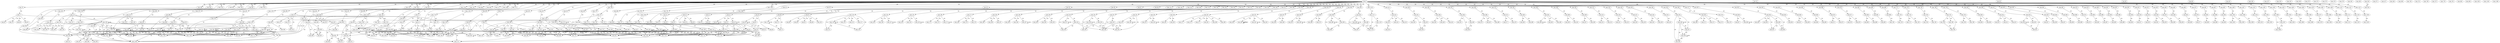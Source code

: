 digraph G {
  Line_0;
  Line_2;
  Line_3;
  Line_4;
  Line_7;
  Line_11;
  Line_12;
  Line_13;
  Line_14;
  Line_17;
  Line_19;
  Line_23;
  Line_24;
  Line_25;
  Line_25;
  Line_26;
  Line_30;
  Line_31;
  Line_32;
  Line_32;
  Line_33;
  Line_33;
  Line_34;
  Line_35;
  Line_36;
  Line_40;
  Line_41;
  Line_42;
  Line_42;
  Line_42;
  Line_42;
  Line_42;
  Line_43;
  Line_43;
  Line_43;
  Line_45;
  Line_46;
  Line_50;
  Line_51;
  Line_52;
  Line_53;
  Line_53;
  Line_54;
  Line_54;
  Line_58;
  Line_59;
  Line_60;
  Line_61;
  Line_62;
  Line_62;
  Line_63;
  Line_67;
  Line_68;
  Line_69;
  Line_70;
  Line_71;
  Line_71;
  Line_72;
  Line_76;
  Line_77;
  Line_78;
  Line_78;
  Line_78;
  Line_78;
  Line_79;
  Line_80;
  Line_80;
  Line_80;
  Line_80;
  Line_81;
  Line_82;
  Line_86;
  Line_87;
  Line_88;
  Line_89;
  Line_90;
  Line_91;
  Line_93;
  Line_98;
  Line_100;
  Line_105;
  Line_107;
  Line_115;
  Line_116;
  Line_117;
  Line_117;
  Line_118;
  Line_118;
  Line_119;
  Line_119;
  Line_120;
  Line_121;
  Line_121;
  Line_122;
  Line_126;
  Line_127;
  Line_128;
  Line_128;
  Line_129;
  Line_130;
  Line_130;
  Line_131;
  Line_132;
  Line_136;
  Line_137;
  Line_138;
  Line_138;
  Line_139;
  Line_139;
  Line_140;
  Line_144;
  Line_145;
  Line_146;
  Line_147;
  Line_147;
  Line_148;
  Line_152;
  Line_153;
  Line_154;
  Line_155;
  Line_155;
  Line_156;
  Line_160;
  Line_161;
  Line_162;
  Line_163;
  Line_164;
  Line_168;
  Line_169;
  Line_170;
  Line_171;
  Line_171;
  Line_172;
  Line_176;
  Line_177;
  Line_178;
  Line_179;
  Line_180;
  Line_184;
  Line_185;
  Line_186;
  Line_187;
  Line_188;
  Line_192;
  Line_193;
  Line_194;
  Line_197;
  Line_197;
  Line_198;
  Line_202;
  Line_203;
  Line_204;
  Line_205;
  Line_205;
  Line_206;
  Line_210;
  Line_211;
  Line_212;
  Line_212;
  Line_213;
  Line_213;
  Line_214;
  Line_214;
  Line_214;
  Line_215;
  Line_216;
  Line_217;
  Line_217;
  Line_218;
  Line_222;
  Line_223;
  Line_224;
  Line_224;
  Line_226;
  Line_227;
  Line_227;
  Line_231;
  Line_232;
  Line_233;
  Line_233;
  Line_235;
  Line_236;
  Line_236;
  Line_240;
  Line_241;
  Line_242;
  Line_242;
  Line_244;
  Line_245;
  Line_245;
  Line_249;
  Line_250;
  Line_251;
  Line_252;
  Line_253;
  Line_253;
  Line_257;
  Line_258;
  Line_259;
  Line_259;
  Line_259;
  Line_261;
  Line_262;
  Line_266;
  Line_267;
  Line_268;
  Line_269;
  Line_270;
  Line_271;
  Line_273;
  Line_274;
  Line_275;
  Line_277;
  Line_278;
  Line_279;
  Line_281;
  Line_282;
  Line_283;
  Line_287;
  Line_288;
  Line_289;
  Line_290;
  Line_291;
  Line_291;
  Line_292;
  Line_293;
  Line_297;
  Line_298;
  Line_299;
  Line_300;
  Line_301;
  Line_301;
  Line_302;
  Line_303;
  Line_307;
  Line_308;
  Line_309;
  Line_309;
  Line_310;
  Line_312;
  Line_316;
  Line_319;
  Line_322;
  Line_323;
  Line_327;
  Line_328;
  Line_329;
  Line_329;
  Line_330;
  Line_331;
  Line_332;
  Line_336;
  Line_337;
  Line_338;
  Line_339;
  Line_339;
  Line_339;
  Line_341;
  Line_341;
  Line_342;
  Line_346;
  Line_347;
  Line_348;
  Line_349;
  Line_349;
  Line_353;
  Line_354;
  Line_355;
  Line_356;
  Line_356;
  Line_360;
  Line_361;
  Line_362;
  Line_363;
  Line_363;
  Line_367;
  Line_368;
  Line_369;
  Line_370;
  Line_371;
  Line_375;
  Line_376;
  Line_377;
  Line_378;
  Line_378;
  Line_382;
  Line_383;
  Line_384;
  Line_385;
  Line_386;
  Line_386;
  Line_386;
  Line_390;
  Line_391;
  Line_392;
  Line_393;
  Line_393;
  Line_397;
  Line_398;
  Line_399;
  Line_400;
  Line_400;
  Line_404;
  Line_405;
  Line_406;
  Line_407;
  Line_408;
  Line_408;
  Line_412;
  Line_413;
  Line_414;
  Line_414;
  Line_415;
  Line_417;
  Line_421;
  Line_422;
  Line_430;
  Line_431;
  Line_432;
  Line_433;
  Line_434;
  Line_434;
  Line_438;
  Line_439;
  Line_440;
  Line_441;
  Line_443;
  Line_447;
  Line_448;
  Line_449;
  Line_450;
  Line_451;
  Line_451;
  Line_455;
  Line_456;
  Line_457;
  Line_458;
  Line_458;
  Line_459;
  Line_460;
  Line_461;
  Line_465;
  Line_466;
  Line_467;
  Line_468;
  Line_470;
  Line_474;
  Line_475;
  Line_477;
  Line_478;
  Line_482;
  Line_483;
  Line_485;
  Line_486;
  Line_490;
  Line_491;
  Line_492;
  Line_493;
  Line_494;
  Line_494;
  Line_498;
  Line_499;
  Line_500;
  Line_501;
  Line_505;
  Line_506;
  Line_507;
  Line_508;
  Line_512;
  Line_513;
  Line_514;
  Line_515;
  Line_519;
  Line_520;
  Line_521;
  Line_522;
  Line_526;
  Line_527;
  Line_528;
  Line_529;
  Line_533;
  Line_534;
  Line_535;
  Line_536;
  Line_540;
  Line_541;
  Line_542;
  Line_542;
  Line_546;
  Line_547;
  Line_548;
  Line_549;
  Line_550;
  Line_554;
  Line_555;
  Line_556;
  Line_556;
  Line_557;
  Line_558;
  Line_560;
  Line_560;
  Line_564;
  Line_565;
  Line_566;
  Line_571;
  Line_572;
  Line_573;
  Line_577;
  Line_578;
  Line_579;
  Line_580;
  Line_584;
  Line_585;
  Line_586;
  Line_587;
  Line_588;
  Line_590;
  Line_597;
  Line_598;
  Line_599;
  Line_599;
  Line_600;
  Line_600;
  Line_601;
  Line_601;
  Line_602;
  Line_602;
  Line_606;
  Line_607;
  Line_608;
  Line_608;
  Line_609;
  Line_609;
  Line_610;
  Line_610;
  Line_611;
  Line_611;
  Line_612;
  Line_616;
  Line_617;
  Line_618;
  Line_619;
  Line_619;
  Line_620;
  Line_620;
  Line_621;
  Line_625;
  Line_626;
  Line_627;
  Line_628;
  Line_628;
  Line_628;
  Line_632;
  Line_633;
  Line_634;
  Line_635;
  Line_636;
  Line_637;
  Line_638;
  Line_638;
  Line_642;
  Line_643;
  Line_644;
  Line_644;
  Line_648;
  Line_649;
  Line_650;
  Line_650;
  Line_651;
  Line_655;
  Line_656;
  Line_657;
  Line_657;
  Line_658;
  Line_658;
  Line_662;
  Line_663;
  Line_664;
  Line_664;
  Line_664;
  Line_665;
  Line_669;
  Line_670;
  Line_671;
  Line_672;
  Line_676;
  Line_677;
  Line_678;
  Line_679;
  Line_683;
  Line_684;
  Line_685;
  Line_685;
  Line_685;
  Line_686;
  Line_686;
  Line_690;
  Line_691;
  Line_692;
  Line_692;
  Line_698;
  Line_699;
  Line_700;
  Line_700;
  Line_706;
  Line_707;
  Line_708;
  Line_708;
  Line_709;
  Line_713;
  Line_714;
  Line_715;
  Line_715;
  Line_716;
  Line_720;
  Line_721;
  Line_722;
  Line_722;
  Line_723;
  Line_727;
  Line_728;
  Line_729;
  Line_730;
  Line_731;
  Line_736;
  Line_737;
  Line_738;
  Line_739;
  Line_740;
  Line_741;
  Line_745;
  Line_746;
  Line_747;
  Line_748;
  Line_749;
  Line_750;
  Line_754;
  Line_755;
  Line_757;
  Line_758;
  Line_762;
  Line_763;
  Line_764;
  Line_765;
  Line_769;
  Line_770;
  Line_771;
  Line_771;
  Line_775;
  Line_776;
  Line_777;
  Line_778;
  Line_779;
  Line_781;
  Line_782;
  Line_786;
  Line_787;
  Line_788;
  Line_789;
  Line_789;
  Line_789;
  Line_790;
  Line_794;
  Line_795;
  Line_796;
  Line_796;
  Line_796;
  Line_798;
  Line_798;
  Line_802;
  Line_803;
  Line_804;
  Line_805;
  Line_809;
  Line_810;
  Line_811;
  Line_812;
  Line_813;
  Line_817;
  Line_818;
  Line_819;
  Line_820;
  Line_820;
  Line_821;
  Line_825;
  Line_826;
  Line_827;
  Line_828;
  Line_832;
  Line_833;
  Line_834;
  Line_835;
  Line_836;
  Line_837;
  Line_841;
  Line_842;
  Line_843;
  Line_845;
  Line_855;
  Line_856;
  Line_857;
  Line_861;
  Line_862;
  Line_863;
  Line_867;
  Line_868;
  Line_869;
  Line_869;
  Line_873;
  Line_874;
  Line_875;
  Line_879;
  Line_880;
  Line_881;
  Line_885;
  Line_886;
  Line_887;
  Line_891;
  Line_892;
  Line_893;
  Line_897;
  Line_898;
  Line_899;
  Line_903;
  Line_904;
  Line_905;
  Line_909;
  Line_910;
  Line_911;
  Line_915;
  Line_916;
  Line_917;
  Line_921;
  Line_922;
  Line_923;
  Line_928;
  Line_929;
  Line_930;
  Line_931;
  Line_932;
  Line_936;
  Line_937;
  Line_938;
  Line_942;
  Line_943;
  Line_944;
  Line_944;
  Line_944;
  Line_948;
  Line_949;
  Line_950;
  Line_954;
  Line_955;
  Line_956;
  Line_960;
  Line_961;
  Line_963;
  Line_967;
  Line_968;
  Line_969;
  Line_970;
  Line_971;
  Line_975;
  Line_976;
  Line_977;
  Line_981;
  Line_982;
  Line_983;
  Line_987;
  Line_988;
  Line_989;
  Line_993;
  Line_994;
  Line_995;
  Line_1000;
  Line_1001;
  Line_1002;
  Line_1003;
  Line_1007;
  Line_1008;
  Line_1009;
  Line_1013;
  Line_1014;
  Line_1015;
  Line_1019;
  Line_1020;
  Line_1021;
  Line_1021;
  Line_1022;
  Line_1024;
  Line_1025;
  Line_1028;
  Line_1033;
  Line_1034;
  Line_1035;
  Line_1039;
  Line_1040;
  Line_1041;
  Line_1045;
  Line_1046;
  Line_1047;
  Line_1048;
  Line_1052;
  Line_1053;
  Line_1054;
  Line_1058;
  Line_1059;
  Line_1060;
  Line_1064;
  Line_1065;
  Line_1066;
  Line_1070;
  Line_1071;
  Line_1072;
  Line_1076;
  Line_1077;
  Line_1078;
  Line_1082;
  Line_1083;
  Line_1084;
  Line_1088;
  Line_1089;
  Line_1090;
  Line_1091;
  Line_1095;
  Line_1096;
  Line_1097;
  Line_1103;
  Line_1104;
  Line_1105;
  Line_1106;
  Line_1110;
  Line_1111;
  Line_1112;
  Line_1116;
  Line_1117;
  Line_1118;
  Line_1119;
  Line_1123;
  Line_1124;
  Line_1125;
  Line_1125;
  Line_1127;
  Line_1131;
  Line_1132;
  Line_1133;
  Line_1137;
  Line_1138;
  Line_1139;
  Line_1140;
  Line_1144;
  Line_1145;
  Line_1146;
  Line_1147;
  Line_1148;
  Line_1153;
  Line_1154;
  Line_1155;
  Line_1155;
  Line_1156;
  Line_1157;
  Line_1158;
  Line_1159;
  Line_1163;
  Line_1164;
  Line_1165;
  Line_1166;
  Line_1167;
  Line_0 -> Line_2 [ label="CD" ];
  Line_2 -> Line_3 [ label="CD" ];
  Line_3 -> Line_4 [ label="CD" ];
  Line_3 -> Line_7 [ label="CD" ];
  Line_4 -> Line_7 [ label="FD" ];
  Line_0 -> Line_11 [ label="CD" ];
  Line_11 -> Line_12 [ label="CD" ];
  Line_12 -> Line_13 [ label="CD" ];
  Line_13 -> Line_14 [ label="CD" ];
  Line_13 -> Line_17 [ label="CD" ];
  Line_12 -> Line_19 [ label="CD" ];
  Line_0 -> Line_23 [ label="CD" ];
  Line_23 -> Line_24 [ label="CD" ];
  Line_24 -> Line_25 [ label="CD" ];
  Line_24 -> Line_26 [ label="CD" ];
  Line_0 -> Line_30 [ label="CD" ];
  Line_30 -> Line_31 [ label="CD" ];
  Line_31 -> Line_32 [ label="CD" ];
  Line_31 -> Line_33 [ label="CD" ];
  Line_31 -> Line_35 [ label="CD" ];
  Line_33 -> Line_35 [ label="FD" ];
  Line_31 -> Line_36 [ label="CD" ];
  Line_0 -> Line_40 [ label="CD" ];
  Line_40 -> Line_41 [ label="CD" ];
  Line_41 -> Line_42 [ label="CD" ];
  Line_42 -> Line_43 [ label="CD" ];
  Line_42 -> Line_45 [ label="CD" ];
  Line_41 -> Line_46 [ label="CD" ];
  Line_0 -> Line_50 [ label="CD" ];
  Line_50 -> Line_51 [ label="CD" ];
  Line_51 -> Line_52 [ label="CD" ];
  Line_51 -> Line_53 [ label="CD" ];
  Line_53 -> Line_53 [ label="CD" ];
  Line_51 -> Line_54 [ label="CD" ];
  Line_54 -> Line_54 [ label="CD" ];
  Line_0 -> Line_58 [ label="CD" ];
  Line_58 -> Line_59 [ label="CD" ];
  Line_59 -> Line_61 [ label="CD" ];
  Line_59 -> Line_62 [ label="CD" ];
  Line_62 -> Line_62 [ label="CD" ];
  Line_59 -> Line_63 [ label="CD" ];
  Line_62 -> Line_63 [ label="FD" ];
  Line_0 -> Line_67 [ label="CD" ];
  Line_67 -> Line_68 [ label="CD" ];
  Line_68 -> Line_70 [ label="CD" ];
  Line_68 -> Line_71 [ label="CD" ];
  Line_71 -> Line_71 [ label="CD" ];
  Line_68 -> Line_72 [ label="CD" ];
  Line_71 -> Line_72 [ label="FD" ];
  Line_0 -> Line_76 [ label="CD" ];
  Line_76 -> Line_77 [ label="CD" ];
  Line_77 -> Line_78 [ label="CD" ];
  Line_4 -> Line_78 [ label="FD" ];
  Line_4 -> Line_78 [ label="FD" ];
  Line_77 -> Line_79 [ label="CD" ];
  Line_77 -> Line_80 [ label="CD" ];
  Line_77 -> Line_81 [ label="CD" ];
  Line_77 -> Line_82 [ label="CD" ];
  Line_0 -> Line_86 [ label="CD" ];
  Line_86 -> Line_87 [ label="CD" ];
  Line_87 -> Line_88 [ label="CD" ];
  Line_87 -> Line_90 [ label="CD" ];
  Line_87 -> Line_91 [ label="CD" ];
  Line_87 -> Line_98 [ label="CD" ];
  Line_87 -> Line_105 [ label="CD" ];
  Line_0 -> Line_115 [ label="CD" ];
  Line_115 -> Line_116 [ label="CD" ];
  Line_116 -> Line_117 [ label="CD" ];
  Line_116 -> Line_118 [ label="CD" ];
  Line_118 -> Line_118 [ label="CD" ];
  Line_116 -> Line_119 [ label="CD" ];
  Line_116 -> Line_120 [ label="CD" ];
  Line_118 -> Line_120 [ label="FD" ];
  Line_116 -> Line_121 [ label="CD" ];
  Line_118 -> Line_121 [ label="FD" ];
  Line_116 -> Line_122 [ label="CD" ];
  Line_0 -> Line_126 [ label="CD" ];
  Line_126 -> Line_127 [ label="CD" ];
  Line_127 -> Line_128 [ label="CD" ];
  Line_127 -> Line_129 [ label="CD" ];
  Line_128 -> Line_129 [ label="FD" ];
  Line_127 -> Line_130 [ label="CD" ];
  Line_130 -> Line_130 [ label="CD" ];
  Line_127 -> Line_131 [ label="CD" ];
  Line_127 -> Line_132 [ label="CD" ];
  Line_4 -> Line_132 [ label="FD" ];
  Line_0 -> Line_136 [ label="CD" ];
  Line_136 -> Line_137 [ label="CD" ];
  Line_137 -> Line_138 [ label="CD" ];
  Line_137 -> Line_139 [ label="CD" ];
  Line_139 -> Line_139 [ label="FD" ];
  Line_130 -> Line_139 [ label="FD" ];
  Line_139 -> Line_139 [ label="CD" ];
  Line_137 -> Line_140 [ label="CD" ];
  Line_0 -> Line_144 [ label="CD" ];
  Line_144 -> Line_145 [ label="CD" ];
  Line_145 -> Line_146 [ label="CD" ];
  Line_145 -> Line_147 [ label="CD" ];
  Line_147 -> Line_147 [ label="CD" ];
  Line_145 -> Line_148 [ label="CD" ];
  Line_0 -> Line_152 [ label="CD" ];
  Line_152 -> Line_153 [ label="CD" ];
  Line_153 -> Line_154 [ label="CD" ];
  Line_153 -> Line_155 [ label="CD" ];
  Line_155 -> Line_155 [ label="CD" ];
  Line_153 -> Line_156 [ label="CD" ];
  Line_0 -> Line_160 [ label="CD" ];
  Line_160 -> Line_161 [ label="CD" ];
  Line_161 -> Line_162 [ label="CD" ];
  Line_128 -> Line_162 [ label="FD" ];
  Line_161 -> Line_163 [ label="CD" ];
  Line_128 -> Line_163 [ label="FD" ];
  Line_161 -> Line_164 [ label="CD" ];
  Line_128 -> Line_164 [ label="FD" ];
  Line_0 -> Line_168 [ label="CD" ];
  Line_168 -> Line_169 [ label="CD" ];
  Line_169 -> Line_170 [ label="CD" ];
  Line_169 -> Line_171 [ label="CD" ];
  Line_171 -> Line_171 [ label="CD" ];
  Line_169 -> Line_172 [ label="CD" ];
  Line_0 -> Line_176 [ label="CD" ];
  Line_176 -> Line_177 [ label="CD" ];
  Line_177 -> Line_178 [ label="CD" ];
  Line_177 -> Line_179 [ label="CD" ];
  Line_177 -> Line_180 [ label="CD" ];
  Line_0 -> Line_184 [ label="CD" ];
  Line_184 -> Line_185 [ label="CD" ];
  Line_185 -> Line_186 [ label="CD" ];
  Line_185 -> Line_187 [ label="CD" ];
  Line_185 -> Line_188 [ label="CD" ];
  Line_0 -> Line_192 [ label="CD" ];
  Line_192 -> Line_193 [ label="CD" ];
  Line_193 -> Line_194 [ label="CD" ];
  Line_193 -> Line_197 [ label="CD" ];
  Line_197 -> Line_197 [ label="CD" ];
  Line_193 -> Line_198 [ label="CD" ];
  Line_0 -> Line_202 [ label="CD" ];
  Line_202 -> Line_203 [ label="CD" ];
  Line_203 -> Line_204 [ label="CD" ];
  Line_203 -> Line_205 [ label="CD" ];
  Line_203 -> Line_206 [ label="CD" ];
  Line_0 -> Line_210 [ label="CD" ];
  Line_210 -> Line_211 [ label="CD" ];
  Line_211 -> Line_212 [ label="CD" ];
  Line_212 -> Line_212 [ label="CD" ];
  Line_211 -> Line_213 [ label="CD" ];
  Line_212 -> Line_213 [ label="FD" ];
  Line_211 -> Line_214 [ label="CD" ];
  Line_214 -> Line_214 [ label="CD" ];
  Line_211 -> Line_215 [ label="CD" ];
  Line_211 -> Line_216 [ label="CD" ];
  Line_215 -> Line_216 [ label="FD" ];
  Line_211 -> Line_217 [ label="CD" ];
  Line_0 -> Line_222 [ label="CD" ];
  Line_222 -> Line_223 [ label="CD" ];
  Line_223 -> Line_224 [ label="CD" ];
  Line_223 -> Line_226 [ label="CD" ];
  Line_224 -> Line_226 [ label="FD" ];
  Line_223 -> Line_227 [ label="CD" ];
  Line_227 -> Line_227 [ label="CD" ];
  Line_0 -> Line_231 [ label="CD" ];
  Line_231 -> Line_232 [ label="CD" ];
  Line_232 -> Line_233 [ label="CD" ];
  Line_232 -> Line_235 [ label="CD" ];
  Line_233 -> Line_235 [ label="FD" ];
  Line_232 -> Line_236 [ label="CD" ];
  Line_236 -> Line_236 [ label="CD" ];
  Line_0 -> Line_240 [ label="CD" ];
  Line_240 -> Line_241 [ label="CD" ];
  Line_241 -> Line_242 [ label="CD" ];
  Line_241 -> Line_244 [ label="CD" ];
  Line_242 -> Line_244 [ label="FD" ];
  Line_233 -> Line_244 [ label="FD" ];
  Line_224 -> Line_244 [ label="FD" ];
  Line_241 -> Line_245 [ label="CD" ];
  Line_245 -> Line_245 [ label="CD" ];
  Line_0 -> Line_249 [ label="CD" ];
  Line_249 -> Line_250 [ label="CD" ];
  Line_250 -> Line_251 [ label="CD" ];
  Line_250 -> Line_253 [ label="CD" ];
  Line_253 -> Line_253 [ label="CD" ];
  Line_0 -> Line_257 [ label="CD" ];
  Line_257 -> Line_258 [ label="CD" ];
  Line_258 -> Line_261 [ label="CD" ];
  Line_258 -> Line_262 [ label="CD" ];
  Line_0 -> Line_266 [ label="CD" ];
  Line_266 -> Line_267 [ label="CD" ];
  Line_267 -> Line_268 [ label="CD" ];
  Line_267 -> Line_269 [ label="CD" ];
  Line_267 -> Line_271 [ label="CD" ];
  Line_267 -> Line_273 [ label="CD" ];
  Line_267 -> Line_277 [ label="CD" ];
  Line_267 -> Line_281 [ label="CD" ];
  Line_0 -> Line_287 [ label="CD" ];
  Line_287 -> Line_288 [ label="CD" ];
  Line_288 -> Line_289 [ label="CD" ];
  Line_288 -> Line_290 [ label="CD" ];
  Line_289 -> Line_290 [ label="FD" ];
  Line_213 -> Line_290 [ label="FD" ];
  Line_4 -> Line_290 [ label="FD" ];
  Line_288 -> Line_291 [ label="CD" ];
  Line_291 -> Line_291 [ label="CD" ];
  Line_288 -> Line_292 [ label="CD" ];
  Line_288 -> Line_293 [ label="CD" ];
  Line_0 -> Line_297 [ label="CD" ];
  Line_297 -> Line_298 [ label="CD" ];
  Line_298 -> Line_299 [ label="CD" ];
  Line_298 -> Line_300 [ label="CD" ];
  Line_299 -> Line_300 [ label="FD" ];
  Line_298 -> Line_301 [ label="CD" ];
  Line_301 -> Line_301 [ label="CD" ];
  Line_298 -> Line_302 [ label="CD" ];
  Line_298 -> Line_303 [ label="CD" ];
  Line_0 -> Line_307 [ label="CD" ];
  Line_307 -> Line_308 [ label="CD" ];
  Line_308 -> Line_309 [ label="CD" ];
  Line_308 -> Line_310 [ label="CD" ];
  Line_214 -> Line_310 [ label="FD" ];
  Line_139 -> Line_310 [ label="FD" ];
  Line_130 -> Line_310 [ label="FD" ];
  Line_310 -> Line_312 [ label="CD" ];
  Line_316 -> Line_319 [ label="CD" ];
  Line_308 -> Line_322 [ label="CD" ];
  Line_308 -> Line_323 [ label="CD" ];
  Line_0 -> Line_327 [ label="CD" ];
  Line_327 -> Line_328 [ label="CD" ];
  Line_328 -> Line_329 [ label="CD" ];
  Line_329 -> Line_329 [ label="CD" ];
  Line_328 -> Line_330 [ label="CD" ];
  Line_328 -> Line_331 [ label="CD" ];
  Line_328 -> Line_332 [ label="CD" ];
  Line_0 -> Line_336 [ label="CD" ];
  Line_336 -> Line_337 [ label="CD" ];
  Line_337 -> Line_338 [ label="CD" ];
  Line_337 -> Line_339 [ label="CD" ];
  Line_339 -> Line_339 [ label="CD" ];
  Line_339 -> Line_339 [ label="CD" ];
  Line_337 -> Line_341 [ label="CD" ];
  Line_341 -> Line_341 [ label="CD" ];
  Line_337 -> Line_342 [ label="CD" ];
  Line_0 -> Line_346 [ label="CD" ];
  Line_346 -> Line_347 [ label="CD" ];
  Line_347 -> Line_348 [ label="CD" ];
  Line_347 -> Line_349 [ label="CD" ];
  Line_0 -> Line_353 [ label="CD" ];
  Line_353 -> Line_354 [ label="CD" ];
  Line_354 -> Line_355 [ label="CD" ];
  Line_354 -> Line_356 [ label="CD" ];
  Line_356 -> Line_356 [ label="CD" ];
  Line_0 -> Line_360 [ label="CD" ];
  Line_360 -> Line_361 [ label="CD" ];
  Line_361 -> Line_362 [ label="CD" ];
  Line_361 -> Line_363 [ label="CD" ];
  Line_363 -> Line_363 [ label="CD" ];
  Line_0 -> Line_367 [ label="CD" ];
  Line_367 -> Line_368 [ label="CD" ];
  Line_368 -> Line_369 [ label="CD" ];
  Line_368 -> Line_370 [ label="CD" ];
  Line_0 -> Line_375 [ label="CD" ];
  Line_375 -> Line_376 [ label="CD" ];
  Line_376 -> Line_377 [ label="CD" ];
  Line_376 -> Line_378 [ label="CD" ];
  Line_378 -> Line_378 [ label="CD" ];
  Line_0 -> Line_382 [ label="CD" ];
  Line_382 -> Line_383 [ label="CD" ];
  Line_383 -> Line_384 [ label="CD" ];
  Line_383 -> Line_385 [ label="CD" ];
  Line_384 -> Line_385 [ label="FD" ];
  Line_383 -> Line_386 [ label="CD" ];
  Line_386 -> Line_386 [ label="CD" ];
  Line_0 -> Line_390 [ label="CD" ];
  Line_390 -> Line_391 [ label="CD" ];
  Line_391 -> Line_392 [ label="CD" ];
  Line_391 -> Line_393 [ label="CD" ];
  Line_393 -> Line_393 [ label="CD" ];
  Line_0 -> Line_397 [ label="CD" ];
  Line_397 -> Line_398 [ label="CD" ];
  Line_398 -> Line_399 [ label="CD" ];
  Line_398 -> Line_400 [ label="CD" ];
  Line_400 -> Line_400 [ label="CD" ];
  Line_0 -> Line_404 [ label="CD" ];
  Line_404 -> Line_405 [ label="CD" ];
  Line_405 -> Line_406 [ label="CD" ];
  Line_405 -> Line_407 [ label="CD" ];
  Line_406 -> Line_407 [ label="FD" ];
  Line_405 -> Line_408 [ label="CD" ];
  Line_408 -> Line_408 [ label="CD" ];
  Line_0 -> Line_412 [ label="CD" ];
  Line_412 -> Line_413 [ label="CD" ];
  Line_413 -> Line_414 [ label="CD" ];
  Line_413 -> Line_415 [ label="CD" ];
  Line_413 -> Line_421 [ label="CD" ];
  Line_421 -> Line_422 [ label="CD" ];
  Line_0 -> Line_430 [ label="CD" ];
  Line_430 -> Line_431 [ label="CD" ];
  Line_431 -> Line_432 [ label="CD" ];
  Line_431 -> Line_433 [ label="CD" ];
  Line_432 -> Line_433 [ label="FD" ];
  Line_431 -> Line_434 [ label="CD" ];
  Line_0 -> Line_438 [ label="CD" ];
  Line_438 -> Line_439 [ label="CD" ];
  Line_439 -> Line_440 [ label="CD" ];
  Line_439 -> Line_441 [ label="CD" ];
  Line_439 -> Line_443 [ label="CD" ];
  Line_0 -> Line_447 [ label="CD" ];
  Line_447 -> Line_448 [ label="CD" ];
  Line_448 -> Line_449 [ label="CD" ];
  Line_448 -> Line_450 [ label="CD" ];
  Line_449 -> Line_450 [ label="FD" ];
  Line_448 -> Line_451 [ label="CD" ];
  Line_0 -> Line_455 [ label="CD" ];
  Line_455 -> Line_456 [ label="CD" ];
  Line_456 -> Line_457 [ label="CD" ];
  Line_456 -> Line_458 [ label="CD" ];
  Line_458 -> Line_458 [ label="CD" ];
  Line_456 -> Line_459 [ label="CD" ];
  Line_456 -> Line_460 [ label="CD" ];
  Line_458 -> Line_460 [ label="FD" ];
  Line_329 -> Line_460 [ label="FD" ];
  Line_299 -> Line_460 [ label="FD" ];
  Line_289 -> Line_460 [ label="FD" ];
  Line_213 -> Line_460 [ label="FD" ];
  Line_4 -> Line_460 [ label="FD" ];
  Line_456 -> Line_461 [ label="CD" ];
  Line_458 -> Line_461 [ label="FD" ];
  Line_329 -> Line_461 [ label="FD" ];
  Line_299 -> Line_461 [ label="FD" ];
  Line_289 -> Line_461 [ label="FD" ];
  Line_213 -> Line_461 [ label="FD" ];
  Line_4 -> Line_461 [ label="FD" ];
  Line_0 -> Line_465 [ label="CD" ];
  Line_465 -> Line_466 [ label="CD" ];
  Line_466 -> Line_467 [ label="CD" ];
  Line_466 -> Line_468 [ label="CD" ];
  Line_466 -> Line_470 [ label="CD" ];
  Line_0 -> Line_474 [ label="CD" ];
  Line_474 -> Line_475 [ label="CD" ];
  Line_475 -> Line_477 [ label="CD" ];
  Line_475 -> Line_478 [ label="CD" ];
  Line_0 -> Line_482 [ label="CD" ];
  Line_482 -> Line_483 [ label="CD" ];
  Line_483 -> Line_485 [ label="CD" ];
  Line_483 -> Line_486 [ label="CD" ];
  Line_0 -> Line_490 [ label="CD" ];
  Line_490 -> Line_491 [ label="CD" ];
  Line_491 -> Line_492 [ label="CD" ];
  Line_491 -> Line_493 [ label="CD" ];
  Line_491 -> Line_494 [ label="CD" ];
  Line_494 -> Line_494 [ label="CD" ];
  Line_0 -> Line_498 [ label="CD" ];
  Line_498 -> Line_499 [ label="CD" ];
  Line_499 -> Line_500 [ label="CD" ];
  Line_499 -> Line_501 [ label="CD" ];
  Line_0 -> Line_505 [ label="CD" ];
  Line_505 -> Line_506 [ label="CD" ];
  Line_506 -> Line_507 [ label="CD" ];
  Line_506 -> Line_508 [ label="CD" ];
  Line_0 -> Line_512 [ label="CD" ];
  Line_512 -> Line_513 [ label="CD" ];
  Line_513 -> Line_514 [ label="CD" ];
  Line_513 -> Line_515 [ label="CD" ];
  Line_0 -> Line_519 [ label="CD" ];
  Line_519 -> Line_520 [ label="CD" ];
  Line_520 -> Line_521 [ label="CD" ];
  Line_520 -> Line_522 [ label="CD" ];
  Line_0 -> Line_526 [ label="CD" ];
  Line_526 -> Line_527 [ label="CD" ];
  Line_527 -> Line_528 [ label="CD" ];
  Line_527 -> Line_529 [ label="CD" ];
  Line_0 -> Line_533 [ label="CD" ];
  Line_533 -> Line_534 [ label="CD" ];
  Line_534 -> Line_535 [ label="CD" ];
  Line_534 -> Line_536 [ label="CD" ];
  Line_0 -> Line_540 [ label="CD" ];
  Line_540 -> Line_541 [ label="CD" ];
  Line_541 -> Line_542 [ label="CD" ];
  Line_0 -> Line_546 [ label="CD" ];
  Line_546 -> Line_547 [ label="CD" ];
  Line_547 -> Line_549 [ label="CD" ];
  Line_242 -> Line_549 [ label="FD" ];
  Line_233 -> Line_549 [ label="FD" ];
  Line_224 -> Line_549 [ label="FD" ];
  Line_547 -> Line_550 [ label="CD" ];
  Line_0 -> Line_554 [ label="CD" ];
  Line_554 -> Line_555 [ label="CD" ];
  Line_555 -> Line_556 [ label="CD" ];
  Line_556 -> Line_556 [ label="CD" ];
  Line_555 -> Line_557 [ label="CD" ];
  Line_556 -> Line_557 [ label="FD" ];
  Line_557 -> Line_558 [ label="CD" ];
  Line_556 -> Line_558 [ label="FD" ];
  Line_558 -> Line_558 [ label="FD" ];
  Line_555 -> Line_560 [ label="CD" ];
  Line_556 -> Line_560 [ label="FD" ];
  Line_558 -> Line_560 [ label="FD" ];
  Line_0 -> Line_564 [ label="CD" ];
  Line_564 -> Line_565 [ label="CD" ];
  Line_565 -> Line_566 [ label="CD" ];
  Line_565 -> Line_571 [ label="CD" ];
  Line_565 -> Line_572 [ label="CD" ];
  Line_565 -> Line_573 [ label="CD" ];
  Line_0 -> Line_577 [ label="CD" ];
  Line_577 -> Line_578 [ label="CD" ];
  Line_578 -> Line_579 [ label="CD" ];
  Line_0 -> Line_584 [ label="CD" ];
  Line_584 -> Line_585 [ label="CD" ];
  Line_585 -> Line_586 [ label="CD" ];
  Line_400 -> Line_586 [ label="FD" ];
  Line_393 -> Line_586 [ label="FD" ];
  Line_378 -> Line_586 [ label="FD" ];
  Line_363 -> Line_586 [ label="FD" ];
  Line_214 -> Line_586 [ label="FD" ];
  Line_139 -> Line_586 [ label="FD" ];
  Line_130 -> Line_586 [ label="FD" ];
  Line_586 -> Line_587 [ label="CD" ];
  Line_586 -> Line_588 [ label="CD" ];
  Line_586 -> Line_590 [ label="CD" ];
  Line_0 -> Line_597 [ label="CD" ];
  Line_597 -> Line_598 [ label="CD" ];
  Line_598 -> Line_599 [ label="CD" ];
  Line_598 -> Line_600 [ label="CD" ];
  Line_600 -> Line_600 [ label="CD" ];
  Line_598 -> Line_601 [ label="CD" ];
  Line_600 -> Line_601 [ label="FD" ];
  Line_598 -> Line_602 [ label="CD" ];
  Line_601 -> Line_602 [ label="FD" ];
  Line_0 -> Line_606 [ label="CD" ];
  Line_606 -> Line_607 [ label="CD" ];
  Line_607 -> Line_608 [ label="CD" ];
  Line_607 -> Line_609 [ label="CD" ];
  Line_609 -> Line_609 [ label="CD" ];
  Line_607 -> Line_610 [ label="CD" ];
  Line_609 -> Line_610 [ label="FD" ];
  Line_607 -> Line_611 [ label="CD" ];
  Line_610 -> Line_611 [ label="FD" ];
  Line_607 -> Line_612 [ label="CD" ];
  Line_610 -> Line_612 [ label="FD" ];
  Line_601 -> Line_612 [ label="FD" ];
  Line_0 -> Line_616 [ label="CD" ];
  Line_616 -> Line_617 [ label="CD" ];
  Line_617 -> Line_618 [ label="CD" ];
  Line_617 -> Line_619 [ label="CD" ];
  Line_619 -> Line_619 [ label="CD" ];
  Line_617 -> Line_620 [ label="CD" ];
  Line_620 -> Line_620 [ label="CD" ];
  Line_619 -> Line_620 [ label="FD" ];
  Line_617 -> Line_621 [ label="CD" ];
  Line_619 -> Line_621 [ label="FD" ];
  Line_609 -> Line_621 [ label="FD" ];
  Line_600 -> Line_621 [ label="FD" ];
  Line_0 -> Line_625 [ label="CD" ];
  Line_625 -> Line_626 [ label="CD" ];
  Line_626 -> Line_627 [ label="CD" ];
  Line_626 -> Line_628 [ label="CD" ];
  Line_628 -> Line_628 [ label="CD" ];
  Line_0 -> Line_632 [ label="CD" ];
  Line_632 -> Line_633 [ label="CD" ];
  Line_633 -> Line_634 [ label="CD" ];
  Line_633 -> Line_635 [ label="CD" ];
  Line_633 -> Line_636 [ label="CD" ];
  Line_633 -> Line_637 [ label="CD" ];
  Line_636 -> Line_637 [ label="FD" ];
  Line_633 -> Line_638 [ label="CD" ];
  Line_636 -> Line_638 [ label="FD" ];
  Line_0 -> Line_642 [ label="CD" ];
  Line_642 -> Line_643 [ label="CD" ];
  Line_643 -> Line_644 [ label="CD" ];
  Line_0 -> Line_648 [ label="CD" ];
  Line_648 -> Line_649 [ label="CD" ];
  Line_649 -> Line_650 [ label="CD" ];
  Line_649 -> Line_651 [ label="CD" ];
  Line_650 -> Line_651 [ label="FD" ];
  Line_458 -> Line_651 [ label="FD" ];
  Line_329 -> Line_651 [ label="FD" ];
  Line_299 -> Line_651 [ label="FD" ];
  Line_289 -> Line_651 [ label="FD" ];
  Line_213 -> Line_651 [ label="FD" ];
  Line_4 -> Line_651 [ label="FD" ];
  Line_0 -> Line_655 [ label="CD" ];
  Line_655 -> Line_656 [ label="CD" ];
  Line_656 -> Line_657 [ label="CD" ];
  Line_656 -> Line_658 [ label="CD" ];
  Line_0 -> Line_662 [ label="CD" ];
  Line_662 -> Line_663 [ label="CD" ];
  Line_663 -> Line_664 [ label="CD" ];
  Line_663 -> Line_665 [ label="CD" ];
  Line_0 -> Line_669 [ label="CD" ];
  Line_669 -> Line_670 [ label="CD" ];
  Line_670 -> Line_671 [ label="CD" ];
  Line_670 -> Line_672 [ label="CD" ];
  Line_0 -> Line_676 [ label="CD" ];
  Line_676 -> Line_677 [ label="CD" ];
  Line_677 -> Line_678 [ label="CD" ];
  Line_677 -> Line_679 [ label="CD" ];
  Line_0 -> Line_683 [ label="CD" ];
  Line_683 -> Line_684 [ label="CD" ];
  Line_684 -> Line_685 [ label="CD" ];
  Line_684 -> Line_686 [ label="CD" ];
  Line_0 -> Line_690 [ label="CD" ];
  Line_690 -> Line_691 [ label="CD" ];
  Line_691 -> Line_692 [ label="CD" ];
  Line_0 -> Line_698 [ label="CD" ];
  Line_698 -> Line_699 [ label="CD" ];
  Line_699 -> Line_700 [ label="CD" ];
  Line_0 -> Line_706 [ label="CD" ];
  Line_706 -> Line_707 [ label="CD" ];
  Line_707 -> Line_708 [ label="CD" ];
  Line_707 -> Line_709 [ label="CD" ];
  Line_708 -> Line_709 [ label="FD" ];
  Line_650 -> Line_709 [ label="FD" ];
  Line_458 -> Line_709 [ label="FD" ];
  Line_329 -> Line_709 [ label="FD" ];
  Line_299 -> Line_709 [ label="FD" ];
  Line_289 -> Line_709 [ label="FD" ];
  Line_213 -> Line_709 [ label="FD" ];
  Line_4 -> Line_709 [ label="FD" ];
  Line_0 -> Line_713 [ label="CD" ];
  Line_713 -> Line_714 [ label="CD" ];
  Line_714 -> Line_715 [ label="CD" ];
  Line_714 -> Line_716 [ label="CD" ];
  Line_619 -> Line_716 [ label="FD" ];
  Line_609 -> Line_716 [ label="FD" ];
  Line_600 -> Line_716 [ label="FD" ];
  Line_715 -> Line_716 [ label="FD" ];
  Line_708 -> Line_716 [ label="FD" ];
  Line_650 -> Line_716 [ label="FD" ];
  Line_458 -> Line_716 [ label="FD" ];
  Line_329 -> Line_716 [ label="FD" ];
  Line_299 -> Line_716 [ label="FD" ];
  Line_289 -> Line_716 [ label="FD" ];
  Line_213 -> Line_716 [ label="FD" ];
  Line_4 -> Line_716 [ label="FD" ];
  Line_0 -> Line_720 [ label="CD" ];
  Line_720 -> Line_721 [ label="CD" ];
  Line_721 -> Line_722 [ label="CD" ];
  Line_721 -> Line_723 [ label="CD" ];
  Line_619 -> Line_723 [ label="FD" ];
  Line_609 -> Line_723 [ label="FD" ];
  Line_600 -> Line_723 [ label="FD" ];
  Line_722 -> Line_723 [ label="FD" ];
  Line_715 -> Line_723 [ label="FD" ];
  Line_708 -> Line_723 [ label="FD" ];
  Line_650 -> Line_723 [ label="FD" ];
  Line_458 -> Line_723 [ label="FD" ];
  Line_329 -> Line_723 [ label="FD" ];
  Line_0 -> Line_727 [ label="CD" ];
  Line_727 -> Line_728 [ label="CD" ];
  Line_728 -> Line_729 [ label="CD" ];
  Line_0 -> Line_736 [ label="CD" ];
  Line_736 -> Line_737 [ label="CD" ];
  Line_737 -> Line_739 [ label="CD" ];
  Line_619 -> Line_739 [ label="FD" ];
  Line_609 -> Line_739 [ label="FD" ];
  Line_600 -> Line_739 [ label="FD" ];
  Line_737 -> Line_740 [ label="CD" ];
  Line_737 -> Line_741 [ label="CD" ];
  Line_0 -> Line_745 [ label="CD" ];
  Line_745 -> Line_746 [ label="CD" ];
  Line_746 -> Line_748 [ label="CD" ];
  Line_746 -> Line_749 [ label="CD" ];
  Line_400 -> Line_749 [ label="FD" ];
  Line_393 -> Line_749 [ label="FD" ];
  Line_378 -> Line_749 [ label="FD" ];
  Line_363 -> Line_749 [ label="FD" ];
  Line_214 -> Line_749 [ label="FD" ];
  Line_139 -> Line_749 [ label="FD" ];
  Line_130 -> Line_749 [ label="FD" ];
  Line_746 -> Line_750 [ label="CD" ];
  Line_0 -> Line_754 [ label="CD" ];
  Line_754 -> Line_755 [ label="CD" ];
  Line_755 -> Line_757 [ label="CD" ];
  Line_755 -> Line_758 [ label="CD" ];
  Line_0 -> Line_762 [ label="CD" ];
  Line_762 -> Line_763 [ label="CD" ];
  Line_763 -> Line_764 [ label="CD" ];
  Line_763 -> Line_765 [ label="CD" ];
  Line_0 -> Line_769 [ label="CD" ];
  Line_769 -> Line_770 [ label="CD" ];
  Line_770 -> Line_771 [ label="CD" ];
  Line_400 -> Line_771 [ label="FD" ];
  Line_393 -> Line_771 [ label="FD" ];
  Line_378 -> Line_771 [ label="FD" ];
  Line_363 -> Line_771 [ label="FD" ];
  Line_214 -> Line_771 [ label="FD" ];
  Line_139 -> Line_771 [ label="FD" ];
  Line_130 -> Line_771 [ label="FD" ];
  Line_0 -> Line_775 [ label="CD" ];
  Line_775 -> Line_776 [ label="CD" ];
  Line_776 -> Line_777 [ label="CD" ];
  Line_19 -> Line_777 [ label="FD" ];
  Line_776 -> Line_778 [ label="CD" ];
  Line_776 -> Line_782 [ label="CD" ];
  Line_778 -> Line_782 [ label="FD" ];
  Line_0 -> Line_786 [ label="CD" ];
  Line_786 -> Line_787 [ label="CD" ];
  Line_787 -> Line_788 [ label="CD" ];
  Line_787 -> Line_789 [ label="CD" ];
  Line_787 -> Line_790 [ label="CD" ];
  Line_789 -> Line_790 [ label="FD" ];
  Line_0 -> Line_794 [ label="CD" ];
  Line_794 -> Line_795 [ label="CD" ];
  Line_795 -> Line_796 [ label="CD" ];
  Line_795 -> Line_798 [ label="CD" ];
  Line_0 -> Line_802 [ label="CD" ];
  Line_802 -> Line_803 [ label="CD" ];
  Line_803 -> Line_804 [ label="CD" ];
  Line_803 -> Line_805 [ label="CD" ];
  Line_0 -> Line_809 [ label="CD" ];
  Line_809 -> Line_810 [ label="CD" ];
  Line_810 -> Line_811 [ label="CD" ];
  Line_810 -> Line_812 [ label="CD" ];
  Line_810 -> Line_813 [ label="CD" ];
  Line_0 -> Line_817 [ label="CD" ];
  Line_817 -> Line_818 [ label="CD" ];
  Line_818 -> Line_819 [ label="CD" ];
  Line_818 -> Line_820 [ label="CD" ];
  Line_820 -> Line_820 [ label="CD" ];
  Line_818 -> Line_821 [ label="CD" ];
  Line_820 -> Line_821 [ label="FD" ];
  Line_0 -> Line_825 [ label="CD" ];
  Line_825 -> Line_826 [ label="CD" ];
  Line_826 -> Line_827 [ label="CD" ];
  Line_826 -> Line_828 [ label="CD" ];
  Line_0 -> Line_832 [ label="CD" ];
  Line_832 -> Line_833 [ label="CD" ];
  Line_833 -> Line_834 [ label="CD" ];
  Line_400 -> Line_834 [ label="FD" ];
  Line_393 -> Line_834 [ label="FD" ];
  Line_378 -> Line_834 [ label="FD" ];
  Line_363 -> Line_834 [ label="FD" ];
  Line_214 -> Line_834 [ label="FD" ];
  Line_139 -> Line_834 [ label="FD" ];
  Line_130 -> Line_834 [ label="FD" ];
  Line_833 -> Line_835 [ label="CD" ];
  Line_833 -> Line_836 [ label="CD" ];
  Line_835 -> Line_836 [ label="FD" ];
  Line_833 -> Line_837 [ label="CD" ];
  Line_835 -> Line_837 [ label="FD" ];
  Line_0 -> Line_841 [ label="CD" ];
  Line_841 -> Line_842 [ label="CD" ];
  Line_842 -> Line_843 [ label="CD" ];
  Line_843 -> Line_843 [ label="CD" ];
  Line_400 -> Line_843 [ label="FD" ];
  Line_393 -> Line_843 [ label="FD" ];
  Line_378 -> Line_843 [ label="FD" ];
  Line_363 -> Line_843 [ label="FD" ];
  Line_214 -> Line_843 [ label="FD" ];
  Line_139 -> Line_843 [ label="FD" ];
  Line_130 -> Line_843 [ label="FD" ];
  Line_0 -> Line_855 [ label="CD" ];
  Line_855 -> Line_856 [ label="CD" ];
  Line_856 -> Line_857 [ label="CD" ];
  Line_0 -> Line_861 [ label="CD" ];
  Line_861 -> Line_862 [ label="CD" ];
  Line_862 -> Line_863 [ label="CD" ];
  Line_0 -> Line_867 [ label="CD" ];
  Line_867 -> Line_868 [ label="CD" ];
  Line_868 -> Line_869 [ label="CD" ];
  Line_0 -> Line_873 [ label="CD" ];
  Line_873 -> Line_874 [ label="CD" ];
  Line_874 -> Line_875 [ label="CD" ];
  Line_0 -> Line_879 [ label="CD" ];
  Line_879 -> Line_880 [ label="CD" ];
  Line_880 -> Line_881 [ label="CD" ];
  Line_0 -> Line_885 [ label="CD" ];
  Line_885 -> Line_886 [ label="CD" ];
  Line_886 -> Line_887 [ label="CD" ];
  Line_0 -> Line_891 [ label="CD" ];
  Line_891 -> Line_892 [ label="CD" ];
  Line_892 -> Line_893 [ label="CD" ];
  Line_0 -> Line_897 [ label="CD" ];
  Line_897 -> Line_898 [ label="CD" ];
  Line_898 -> Line_899 [ label="CD" ];
  Line_0 -> Line_903 [ label="CD" ];
  Line_903 -> Line_904 [ label="CD" ];
  Line_904 -> Line_905 [ label="CD" ];
  Line_0 -> Line_909 [ label="CD" ];
  Line_909 -> Line_910 [ label="CD" ];
  Line_910 -> Line_911 [ label="CD" ];
  Line_619 -> Line_911 [ label="FD" ];
  Line_609 -> Line_911 [ label="FD" ];
  Line_600 -> Line_911 [ label="FD" ];
  Line_0 -> Line_915 [ label="CD" ];
  Line_915 -> Line_916 [ label="CD" ];
  Line_916 -> Line_917 [ label="CD" ];
  Line_0 -> Line_921 [ label="CD" ];
  Line_921 -> Line_922 [ label="CD" ];
  Line_922 -> Line_923 [ label="CD" ];
  Line_0 -> Line_928 [ label="CD" ];
  Line_928 -> Line_929 [ label="CD" ];
  Line_929 -> Line_931 [ label="CD" ];
  Line_929 -> Line_932 [ label="CD" ];
  Line_0 -> Line_936 [ label="CD" ];
  Line_936 -> Line_937 [ label="CD" ];
  Line_937 -> Line_938 [ label="CD" ];
  Line_0 -> Line_942 [ label="CD" ];
  Line_942 -> Line_943 [ label="CD" ];
  Line_943 -> Line_944 [ label="CD" ];
  Line_619 -> Line_944 [ label="FD" ];
  Line_609 -> Line_944 [ label="FD" ];
  Line_600 -> Line_944 [ label="FD" ];
  Line_0 -> Line_948 [ label="CD" ];
  Line_948 -> Line_949 [ label="CD" ];
  Line_949 -> Line_950 [ label="CD" ];
  Line_0 -> Line_954 [ label="CD" ];
  Line_954 -> Line_955 [ label="CD" ];
  Line_955 -> Line_956 [ label="CD" ];
  Line_128 -> Line_956 [ label="FD" ];
  Line_0 -> Line_960 [ label="CD" ];
  Line_960 -> Line_961 [ label="CD" ];
  Line_961 -> Line_963 [ label="CD" ];
  Line_0 -> Line_967 [ label="CD" ];
  Line_967 -> Line_968 [ label="CD" ];
  Line_968 -> Line_969 [ label="CD" ];
  Line_968 -> Line_970 [ label="CD" ];
  Line_968 -> Line_971 [ label="CD" ];
  Line_970 -> Line_971 [ label="FD" ];
  Line_128 -> Line_971 [ label="FD" ];
  Line_0 -> Line_975 [ label="CD" ];
  Line_975 -> Line_976 [ label="CD" ];
  Line_976 -> Line_977 [ label="CD" ];
  Line_0 -> Line_981 [ label="CD" ];
  Line_981 -> Line_982 [ label="CD" ];
  Line_982 -> Line_983 [ label="CD" ];
  Line_0 -> Line_987 [ label="CD" ];
  Line_987 -> Line_988 [ label="CD" ];
  Line_988 -> Line_989 [ label="CD" ];
  Line_0 -> Line_993 [ label="CD" ];
  Line_993 -> Line_994 [ label="CD" ];
  Line_994 -> Line_995 [ label="CD" ];
  Line_0 -> Line_1000 [ label="CD" ];
  Line_1000 -> Line_1001 [ label="CD" ];
  Line_1001 -> Line_1002 [ label="CD" ];
  Line_1001 -> Line_1003 [ label="CD" ];
  Line_0 -> Line_1007 [ label="CD" ];
  Line_1007 -> Line_1008 [ label="CD" ];
  Line_1008 -> Line_1009 [ label="CD" ];
  Line_0 -> Line_1013 [ label="CD" ];
  Line_1013 -> Line_1014 [ label="CD" ];
  Line_1014 -> Line_1015 [ label="CD" ];
  Line_0 -> Line_1019 [ label="CD" ];
  Line_1019 -> Line_1020 [ label="CD" ];
  Line_1020 -> Line_1021 [ label="CD" ];
  Line_1021 -> Line_1021 [ label="CD" ];
  Line_1020 -> Line_1022 [ label="CD" ];
  Line_1022 -> Line_1022 [ label="CD" ];
  Line_400 -> Line_1022 [ label="FD" ];
  Line_393 -> Line_1022 [ label="FD" ];
  Line_378 -> Line_1022 [ label="FD" ];
  Line_363 -> Line_1022 [ label="FD" ];
  Line_214 -> Line_1022 [ label="FD" ];
  Line_139 -> Line_1022 [ label="FD" ];
  Line_130 -> Line_1022 [ label="FD" ];
  Line_1021 -> Line_1022 [ label="FD" ];
  Line_619 -> Line_1024 [ label="FD" ];
  Line_609 -> Line_1024 [ label="FD" ];
  Line_600 -> Line_1024 [ label="FD" ];
  Line_1022 -> Line_1028 [ label="CD" ];
  Line_400 -> Line_1028 [ label="FD" ];
  Line_393 -> Line_1028 [ label="FD" ];
  Line_378 -> Line_1028 [ label="FD" ];
  Line_363 -> Line_1028 [ label="FD" ];
  Line_214 -> Line_1028 [ label="FD" ];
  Line_139 -> Line_1028 [ label="FD" ];
  Line_130 -> Line_1028 [ label="FD" ];
  Line_0 -> Line_1033 [ label="CD" ];
  Line_1033 -> Line_1034 [ label="CD" ];
  Line_1034 -> Line_1035 [ label="CD" ];
  Line_0 -> Line_1039 [ label="CD" ];
  Line_1039 -> Line_1040 [ label="CD" ];
  Line_1040 -> Line_1041 [ label="CD" ];
  Line_619 -> Line_1041 [ label="FD" ];
  Line_609 -> Line_1041 [ label="FD" ];
  Line_600 -> Line_1041 [ label="FD" ];
  Line_0 -> Line_1045 [ label="CD" ];
  Line_1045 -> Line_1046 [ label="CD" ];
  Line_1046 -> Line_1047 [ label="CD" ];
  Line_1046 -> Line_1048 [ label="CD" ];
  Line_1047 -> Line_1048 [ label="FD" ];
  Line_0 -> Line_1052 [ label="CD" ];
  Line_1052 -> Line_1053 [ label="CD" ];
  Line_1053 -> Line_1054 [ label="CD" ];
  Line_0 -> Line_1058 [ label="CD" ];
  Line_1058 -> Line_1059 [ label="CD" ];
  Line_1059 -> Line_1060 [ label="CD" ];
  Line_0 -> Line_1064 [ label="CD" ];
  Line_1064 -> Line_1065 [ label="CD" ];
  Line_1065 -> Line_1066 [ label="CD" ];
  Line_0 -> Line_1070 [ label="CD" ];
  Line_1070 -> Line_1071 [ label="CD" ];
  Line_1071 -> Line_1072 [ label="CD" ];
  Line_970 -> Line_1072 [ label="FD" ];
  Line_0 -> Line_1076 [ label="CD" ];
  Line_1076 -> Line_1077 [ label="CD" ];
  Line_1077 -> Line_1078 [ label="CD" ];
  Line_0 -> Line_1082 [ label="CD" ];
  Line_1082 -> Line_1083 [ label="CD" ];
  Line_1083 -> Line_1084 [ label="CD" ];
  Line_0 -> Line_1088 [ label="CD" ];
  Line_1088 -> Line_1089 [ label="CD" ];
  Line_1089 -> Line_1090 [ label="CD" ];
  Line_1089 -> Line_1091 [ label="CD" ];
  Line_1090 -> Line_1091 [ label="FD" ];
  Line_722 -> Line_1091 [ label="FD" ];
  Line_715 -> Line_1091 [ label="FD" ];
  Line_0 -> Line_1095 [ label="CD" ];
  Line_1095 -> Line_1096 [ label="CD" ];
  Line_1096 -> Line_1097 [ label="CD" ];
  Line_0 -> Line_1103 [ label="CD" ];
  Line_1103 -> Line_1104 [ label="CD" ];
  Line_1104 -> Line_1105 [ label="CD" ];
  Line_1104 -> Line_1106 [ label="CD" ];
  Line_619 -> Line_1106 [ label="FD" ];
  Line_609 -> Line_1106 [ label="FD" ];
  Line_600 -> Line_1106 [ label="FD" ];
  Line_1105 -> Line_1106 [ label="FD" ];
  Line_835 -> Line_1106 [ label="FD" ];
  Line_0 -> Line_1110 [ label="CD" ];
  Line_1110 -> Line_1111 [ label="CD" ];
  Line_1111 -> Line_1112 [ label="CD" ];
  Line_0 -> Line_1116 [ label="CD" ];
  Line_1116 -> Line_1117 [ label="CD" ];
  Line_1117 -> Line_1118 [ label="CD" ];
  Line_1117 -> Line_1119 [ label="CD" ];
  Line_1118 -> Line_1119 [ label="FD" ];
  Line_406 -> Line_1119 [ label="FD" ];
  Line_384 -> Line_1119 [ label="FD" ];
  Line_0 -> Line_1123 [ label="CD" ];
  Line_1123 -> Line_1124 [ label="CD" ];
  Line_1124 -> Line_1125 [ label="CD" ];
  Line_1090 -> Line_1125 [ label="FD" ];
  Line_722 -> Line_1125 [ label="FD" ];
  Line_715 -> Line_1125 [ label="FD" ];
  Line_708 -> Line_1125 [ label="FD" ];
  Line_650 -> Line_1125 [ label="FD" ];
  Line_458 -> Line_1125 [ label="FD" ];
  Line_329 -> Line_1125 [ label="FD" ];
  Line_299 -> Line_1125 [ label="FD" ];
  Line_289 -> Line_1125 [ label="FD" ];
  Line_213 -> Line_1125 [ label="FD" ];
  Line_4 -> Line_1125 [ label="FD" ];
  Line_1124 -> Line_1127 [ label="CD" ];
  Line_619 -> Line_1127 [ label="FD" ];
  Line_609 -> Line_1127 [ label="FD" ];
  Line_600 -> Line_1127 [ label="FD" ];
  Line_1125 -> Line_1127 [ label="FD" ];
  Line_0 -> Line_1131 [ label="CD" ];
  Line_1131 -> Line_1132 [ label="CD" ];
  Line_1132 -> Line_1133 [ label="CD" ];
  Line_0 -> Line_1137 [ label="CD" ];
  Line_1137 -> Line_1138 [ label="CD" ];
  Line_1138 -> Line_1139 [ label="CD" ];
  Line_0 -> Line_1144 [ label="CD" ];
  Line_1144 -> Line_1145 [ label="CD" ];
  Line_1145 -> Line_1146 [ label="CD" ];
  Line_1145 -> Line_1147 [ label="CD" ];
  Line_19 -> Line_1147 [ label="FD" ];
  Line_1146 -> Line_1147 [ label="FD" ];
  Line_1145 -> Line_1148 [ label="CD" ];
  Line_400 -> Line_1148 [ label="FD" ];
  Line_393 -> Line_1148 [ label="FD" ];
  Line_378 -> Line_1148 [ label="FD" ];
  Line_363 -> Line_1148 [ label="FD" ];
  Line_214 -> Line_1148 [ label="FD" ];
  Line_139 -> Line_1148 [ label="FD" ];
  Line_130 -> Line_1148 [ label="FD" ];
  Line_0 -> Line_1153 [ label="CD" ];
  Line_1153 -> Line_1154 [ label="CD" ];
  Line_1154 -> Line_1155 [ label="CD" ];
  Line_970 -> Line_1155 [ label="FD" ];
  Line_128 -> Line_1155 [ label="FD" ];
  Line_1154 -> Line_1156 [ label="CD" ];
  Line_400 -> Line_1156 [ label="FD" ];
  Line_393 -> Line_1156 [ label="FD" ];
  Line_378 -> Line_1156 [ label="FD" ];
  Line_363 -> Line_1156 [ label="FD" ];
  Line_214 -> Line_1156 [ label="FD" ];
  Line_139 -> Line_1156 [ label="FD" ];
  Line_130 -> Line_1156 [ label="FD" ];
  Line_1154 -> Line_1157 [ label="CD" ];
  Line_1154 -> Line_1158 [ label="CD" ];
  Line_1154 -> Line_1159 [ label="CD" ];
  Line_0 -> Line_1163 [ label="CD" ];
  Line_1163 -> Line_1164 [ label="CD" ];
  Line_1164 -> Line_1165 [ label="CD" ];
  Line_1164 -> Line_1167 [ label="CD" ];
  Line_1090 -> Line_1167 [ label="FD" ];
  Line_722 -> Line_1167 [ label="FD" ];
  Line_715 -> Line_1167 [ label="FD" ];
  Line_708 -> Line_1167 [ label="FD" ];
  Line_650 -> Line_1167 [ label="FD" ];
  Line_458 -> Line_1167 [ label="FD" ];
  Line_329 -> Line_1167 [ label="FD" ];
  Line_299 -> Line_1167 [ label="FD" ];
  Line_289 -> Line_1167 [ label="FD" ];
  Line_213 -> Line_1167 [ label="FD" ];
  Line_4 -> Line_1167 [ label="FD" ];
}
